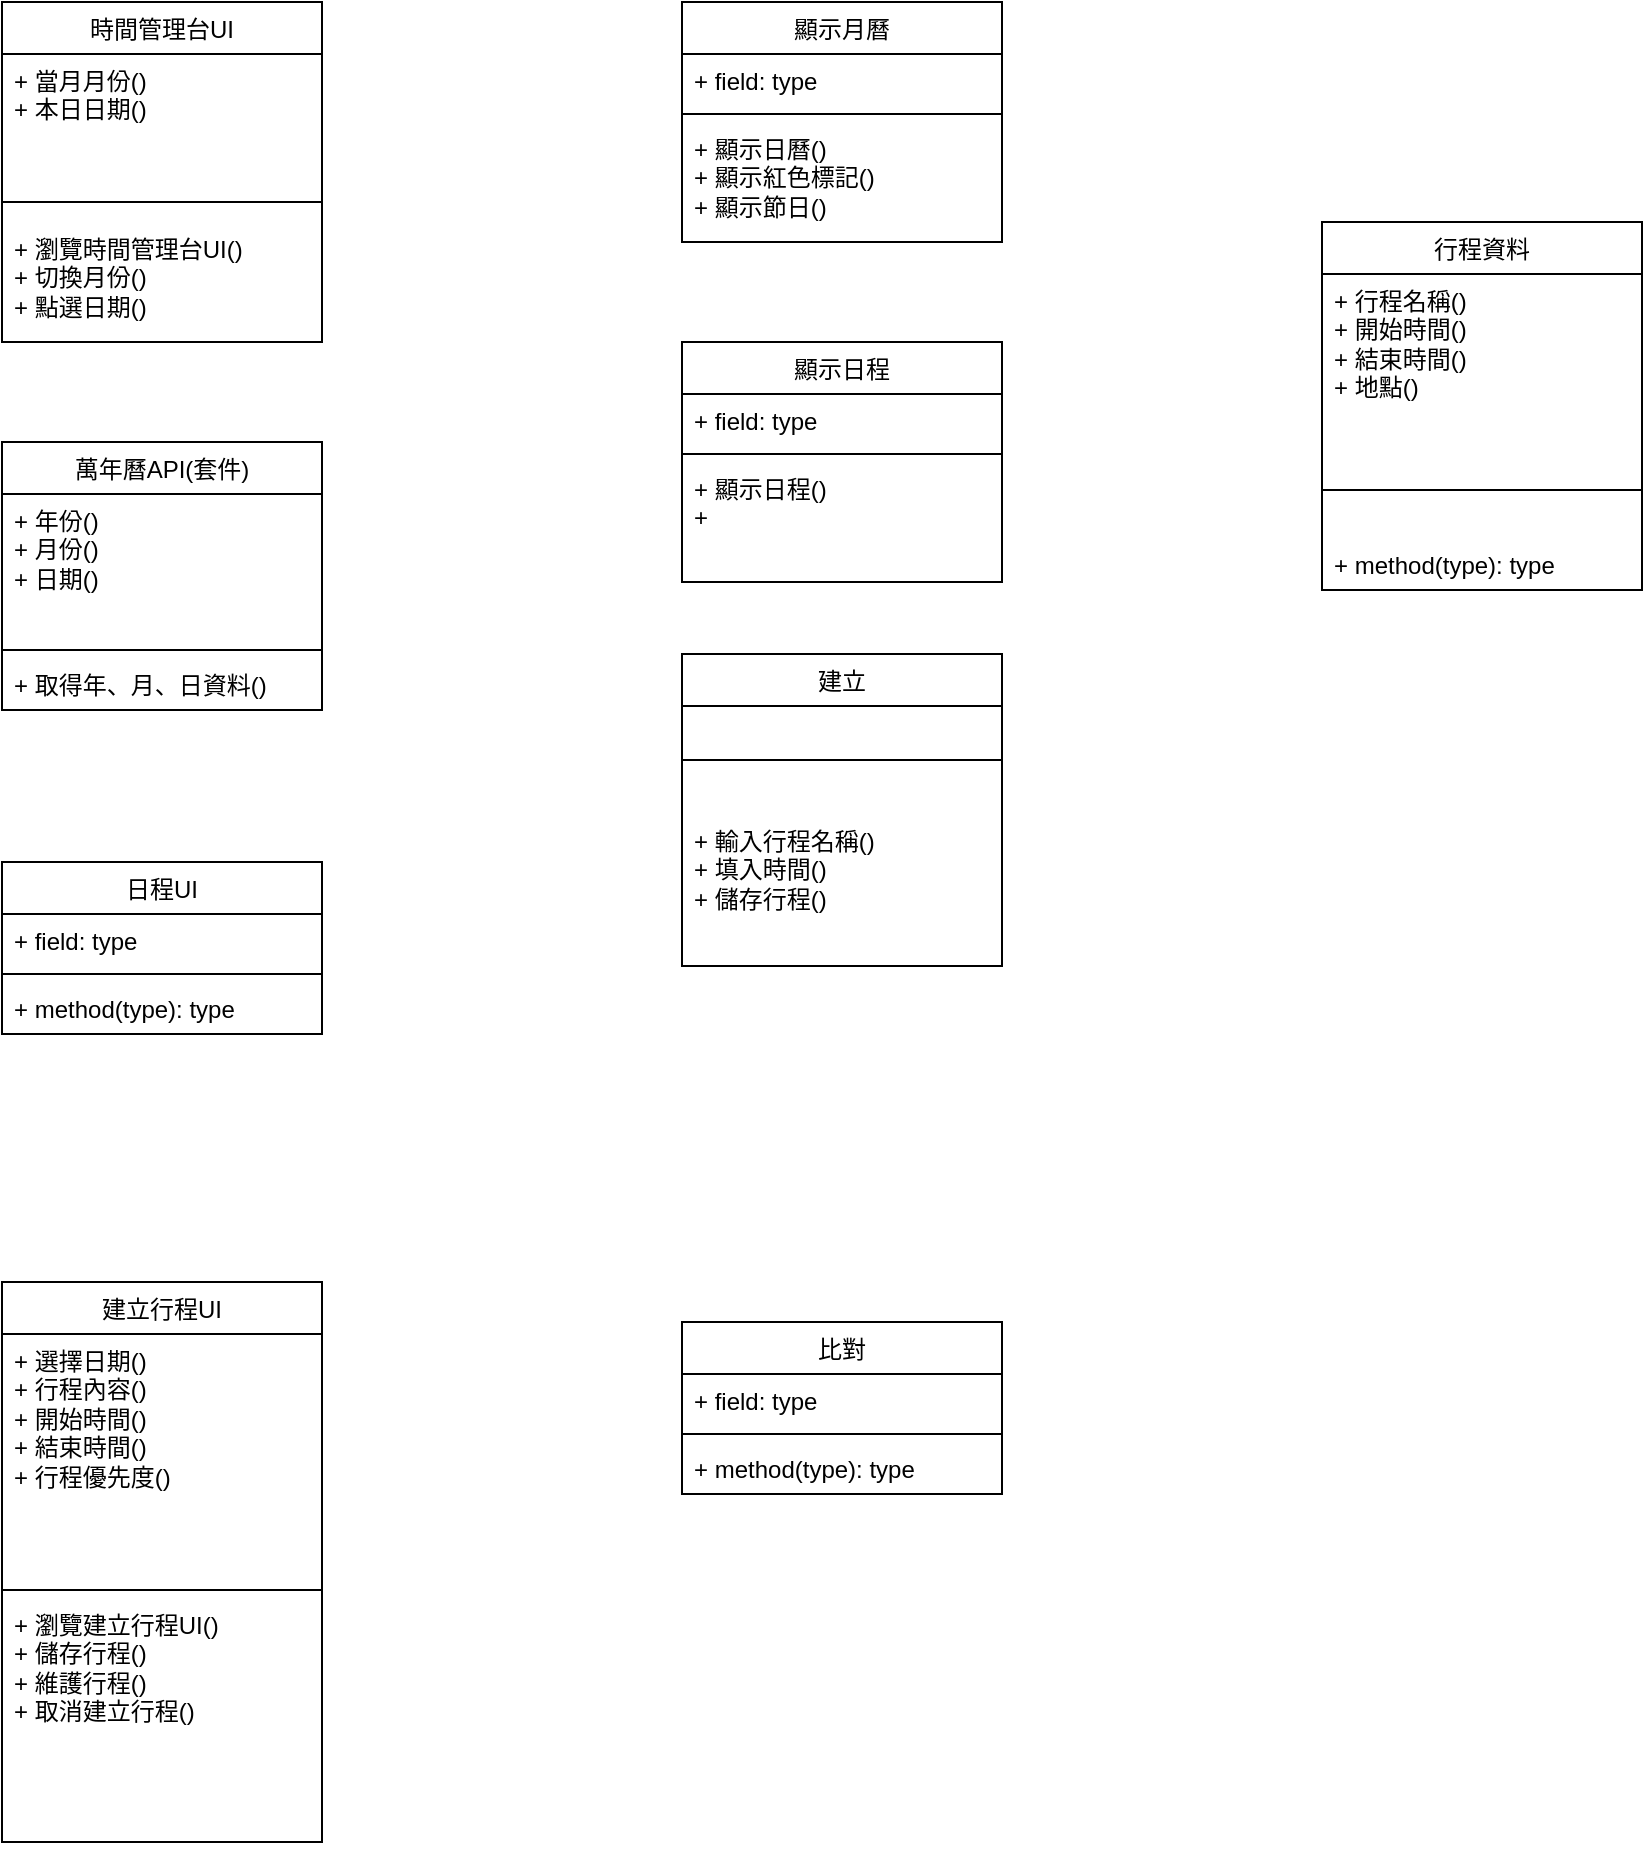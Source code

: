 <mxfile version="26.0.1">
  <diagram name="第 1 页" id="eIiMPYyvMLedgBzBboYV">
    <mxGraphModel dx="1252" dy="694" grid="1" gridSize="10" guides="1" tooltips="1" connect="1" arrows="1" fold="1" page="1" pageScale="1" pageWidth="827" pageHeight="1169" math="0" shadow="0">
      <root>
        <mxCell id="0" />
        <mxCell id="1" parent="0" />
        <mxCell id="1_0gjsVmTq7I0WUmsalu-7" value="&lt;span style=&quot;font-weight: 400;&quot;&gt;時間管理台&lt;/span&gt;&lt;span style=&quot;font-weight: 400;&quot;&gt;UI&lt;/span&gt;" style="swimlane;fontStyle=1;align=center;verticalAlign=top;childLayout=stackLayout;horizontal=1;startSize=26;horizontalStack=0;resizeParent=1;resizeParentMax=0;resizeLast=0;collapsible=1;marginBottom=0;whiteSpace=wrap;html=1;" vertex="1" parent="1">
          <mxGeometry x="40" y="20" width="160" height="170" as="geometry" />
        </mxCell>
        <mxCell id="1_0gjsVmTq7I0WUmsalu-8" value="+ 當月月份()&lt;div&gt;+ 本日日期()&lt;/div&gt;" style="text;strokeColor=none;fillColor=none;align=left;verticalAlign=top;spacingLeft=4;spacingRight=4;overflow=hidden;rotatable=0;points=[[0,0.5],[1,0.5]];portConstraint=eastwest;whiteSpace=wrap;html=1;" vertex="1" parent="1_0gjsVmTq7I0WUmsalu-7">
          <mxGeometry y="26" width="160" height="64" as="geometry" />
        </mxCell>
        <mxCell id="1_0gjsVmTq7I0WUmsalu-9" value="" style="line;strokeWidth=1;fillColor=none;align=left;verticalAlign=middle;spacingTop=-1;spacingLeft=3;spacingRight=3;rotatable=0;labelPosition=right;points=[];portConstraint=eastwest;strokeColor=inherit;" vertex="1" parent="1_0gjsVmTq7I0WUmsalu-7">
          <mxGeometry y="90" width="160" height="20" as="geometry" />
        </mxCell>
        <mxCell id="1_0gjsVmTq7I0WUmsalu-10" value="&lt;div&gt;+ 瀏覽時間管理台UI()&lt;/div&gt;+ 切換月份()&lt;div&gt;+ 點選日期()&lt;/div&gt;" style="text;strokeColor=none;fillColor=none;align=left;verticalAlign=top;spacingLeft=4;spacingRight=4;overflow=hidden;rotatable=0;points=[[0,0.5],[1,0.5]];portConstraint=eastwest;whiteSpace=wrap;html=1;" vertex="1" parent="1_0gjsVmTq7I0WUmsalu-7">
          <mxGeometry y="110" width="160" height="60" as="geometry" />
        </mxCell>
        <mxCell id="1_0gjsVmTq7I0WUmsalu-11" value="&lt;span style=&quot;font-weight: 400;&quot;&gt;萬年曆API(套件)&lt;/span&gt;" style="swimlane;fontStyle=1;align=center;verticalAlign=top;childLayout=stackLayout;horizontal=1;startSize=26;horizontalStack=0;resizeParent=1;resizeParentMax=0;resizeLast=0;collapsible=1;marginBottom=0;whiteSpace=wrap;html=1;" vertex="1" parent="1">
          <mxGeometry x="40" y="240" width="160" height="134" as="geometry" />
        </mxCell>
        <mxCell id="1_0gjsVmTq7I0WUmsalu-12" value="&lt;div&gt;+ 年份()&lt;/div&gt;+ 月份()&lt;div&gt;+ 日期()&lt;/div&gt;" style="text;strokeColor=none;fillColor=none;align=left;verticalAlign=top;spacingLeft=4;spacingRight=4;overflow=hidden;rotatable=0;points=[[0,0.5],[1,0.5]];portConstraint=eastwest;whiteSpace=wrap;html=1;" vertex="1" parent="1_0gjsVmTq7I0WUmsalu-11">
          <mxGeometry y="26" width="160" height="74" as="geometry" />
        </mxCell>
        <mxCell id="1_0gjsVmTq7I0WUmsalu-13" value="" style="line;strokeWidth=1;fillColor=none;align=left;verticalAlign=middle;spacingTop=-1;spacingLeft=3;spacingRight=3;rotatable=0;labelPosition=right;points=[];portConstraint=eastwest;strokeColor=inherit;" vertex="1" parent="1_0gjsVmTq7I0WUmsalu-11">
          <mxGeometry y="100" width="160" height="8" as="geometry" />
        </mxCell>
        <mxCell id="1_0gjsVmTq7I0WUmsalu-14" value="+ 取得年、月、日資料()" style="text;strokeColor=none;fillColor=none;align=left;verticalAlign=top;spacingLeft=4;spacingRight=4;overflow=hidden;rotatable=0;points=[[0,0.5],[1,0.5]];portConstraint=eastwest;whiteSpace=wrap;html=1;" vertex="1" parent="1_0gjsVmTq7I0WUmsalu-11">
          <mxGeometry y="108" width="160" height="26" as="geometry" />
        </mxCell>
        <mxCell id="1_0gjsVmTq7I0WUmsalu-15" value="&lt;span style=&quot;font-weight: 400;&quot;&gt;日程UI&lt;/span&gt;" style="swimlane;fontStyle=1;align=center;verticalAlign=top;childLayout=stackLayout;horizontal=1;startSize=26;horizontalStack=0;resizeParent=1;resizeParentMax=0;resizeLast=0;collapsible=1;marginBottom=0;whiteSpace=wrap;html=1;" vertex="1" parent="1">
          <mxGeometry x="40" y="450" width="160" height="86" as="geometry" />
        </mxCell>
        <mxCell id="1_0gjsVmTq7I0WUmsalu-16" value="+ field: type" style="text;strokeColor=none;fillColor=none;align=left;verticalAlign=top;spacingLeft=4;spacingRight=4;overflow=hidden;rotatable=0;points=[[0,0.5],[1,0.5]];portConstraint=eastwest;whiteSpace=wrap;html=1;" vertex="1" parent="1_0gjsVmTq7I0WUmsalu-15">
          <mxGeometry y="26" width="160" height="26" as="geometry" />
        </mxCell>
        <mxCell id="1_0gjsVmTq7I0WUmsalu-17" value="" style="line;strokeWidth=1;fillColor=none;align=left;verticalAlign=middle;spacingTop=-1;spacingLeft=3;spacingRight=3;rotatable=0;labelPosition=right;points=[];portConstraint=eastwest;strokeColor=inherit;" vertex="1" parent="1_0gjsVmTq7I0WUmsalu-15">
          <mxGeometry y="52" width="160" height="8" as="geometry" />
        </mxCell>
        <mxCell id="1_0gjsVmTq7I0WUmsalu-18" value="+ method(type): type" style="text;strokeColor=none;fillColor=none;align=left;verticalAlign=top;spacingLeft=4;spacingRight=4;overflow=hidden;rotatable=0;points=[[0,0.5],[1,0.5]];portConstraint=eastwest;whiteSpace=wrap;html=1;" vertex="1" parent="1_0gjsVmTq7I0WUmsalu-15">
          <mxGeometry y="60" width="160" height="26" as="geometry" />
        </mxCell>
        <mxCell id="1_0gjsVmTq7I0WUmsalu-19" value="&lt;span style=&quot;font-weight: 400;&quot;&gt;建立行程UI&lt;/span&gt;" style="swimlane;fontStyle=1;align=center;verticalAlign=top;childLayout=stackLayout;horizontal=1;startSize=26;horizontalStack=0;resizeParent=1;resizeParentMax=0;resizeLast=0;collapsible=1;marginBottom=0;whiteSpace=wrap;html=1;" vertex="1" parent="1">
          <mxGeometry x="40" y="660" width="160" height="280" as="geometry" />
        </mxCell>
        <mxCell id="1_0gjsVmTq7I0WUmsalu-20" value="+ 選擇日期()&lt;div&gt;+ 行程內容()&lt;/div&gt;&lt;div&gt;+ 開始時間()&lt;/div&gt;&lt;div&gt;+ 結束時間()&lt;/div&gt;&lt;div&gt;+ 行程優先度()&lt;/div&gt;" style="text;strokeColor=none;fillColor=none;align=left;verticalAlign=top;spacingLeft=4;spacingRight=4;overflow=hidden;rotatable=0;points=[[0,0.5],[1,0.5]];portConstraint=eastwest;whiteSpace=wrap;html=1;" vertex="1" parent="1_0gjsVmTq7I0WUmsalu-19">
          <mxGeometry y="26" width="160" height="124" as="geometry" />
        </mxCell>
        <mxCell id="1_0gjsVmTq7I0WUmsalu-21" value="" style="line;strokeWidth=1;fillColor=none;align=left;verticalAlign=middle;spacingTop=-1;spacingLeft=3;spacingRight=3;rotatable=0;labelPosition=right;points=[];portConstraint=eastwest;strokeColor=inherit;" vertex="1" parent="1_0gjsVmTq7I0WUmsalu-19">
          <mxGeometry y="150" width="160" height="8" as="geometry" />
        </mxCell>
        <mxCell id="1_0gjsVmTq7I0WUmsalu-22" value="+ 瀏覽建立行程UI()&lt;div&gt;+ 儲存行程()&lt;/div&gt;&lt;div&gt;+ 維護行程()&lt;/div&gt;&lt;div&gt;+ 取消建立行程()&lt;/div&gt;" style="text;strokeColor=none;fillColor=none;align=left;verticalAlign=top;spacingLeft=4;spacingRight=4;overflow=hidden;rotatable=0;points=[[0,0.5],[1,0.5]];portConstraint=eastwest;whiteSpace=wrap;html=1;" vertex="1" parent="1_0gjsVmTq7I0WUmsalu-19">
          <mxGeometry y="158" width="160" height="122" as="geometry" />
        </mxCell>
        <mxCell id="1_0gjsVmTq7I0WUmsalu-23" value="&lt;span style=&quot;font-weight: 400;&quot;&gt;顯示月曆&lt;/span&gt;" style="swimlane;fontStyle=1;align=center;verticalAlign=top;childLayout=stackLayout;horizontal=1;startSize=26;horizontalStack=0;resizeParent=1;resizeParentMax=0;resizeLast=0;collapsible=1;marginBottom=0;whiteSpace=wrap;html=1;" vertex="1" parent="1">
          <mxGeometry x="380" y="20" width="160" height="120" as="geometry" />
        </mxCell>
        <mxCell id="1_0gjsVmTq7I0WUmsalu-24" value="+ field: type" style="text;strokeColor=none;fillColor=none;align=left;verticalAlign=top;spacingLeft=4;spacingRight=4;overflow=hidden;rotatable=0;points=[[0,0.5],[1,0.5]];portConstraint=eastwest;whiteSpace=wrap;html=1;" vertex="1" parent="1_0gjsVmTq7I0WUmsalu-23">
          <mxGeometry y="26" width="160" height="26" as="geometry" />
        </mxCell>
        <mxCell id="1_0gjsVmTq7I0WUmsalu-25" value="" style="line;strokeWidth=1;fillColor=none;align=left;verticalAlign=middle;spacingTop=-1;spacingLeft=3;spacingRight=3;rotatable=0;labelPosition=right;points=[];portConstraint=eastwest;strokeColor=inherit;" vertex="1" parent="1_0gjsVmTq7I0WUmsalu-23">
          <mxGeometry y="52" width="160" height="8" as="geometry" />
        </mxCell>
        <mxCell id="1_0gjsVmTq7I0WUmsalu-26" value="+ 顯示日曆()&lt;div&gt;+ 顯示紅色標記()&lt;/div&gt;&lt;div&gt;+ 顯示節日()&lt;/div&gt;" style="text;strokeColor=none;fillColor=none;align=left;verticalAlign=top;spacingLeft=4;spacingRight=4;overflow=hidden;rotatable=0;points=[[0,0.5],[1,0.5]];portConstraint=eastwest;whiteSpace=wrap;html=1;" vertex="1" parent="1_0gjsVmTq7I0WUmsalu-23">
          <mxGeometry y="60" width="160" height="60" as="geometry" />
        </mxCell>
        <mxCell id="1_0gjsVmTq7I0WUmsalu-27" value="&lt;span style=&quot;font-weight: 400;&quot;&gt;顯示日程&lt;/span&gt;" style="swimlane;fontStyle=1;align=center;verticalAlign=top;childLayout=stackLayout;horizontal=1;startSize=26;horizontalStack=0;resizeParent=1;resizeParentMax=0;resizeLast=0;collapsible=1;marginBottom=0;whiteSpace=wrap;html=1;" vertex="1" parent="1">
          <mxGeometry x="380" y="190" width="160" height="120" as="geometry" />
        </mxCell>
        <mxCell id="1_0gjsVmTq7I0WUmsalu-28" value="+ field: type" style="text;strokeColor=none;fillColor=none;align=left;verticalAlign=top;spacingLeft=4;spacingRight=4;overflow=hidden;rotatable=0;points=[[0,0.5],[1,0.5]];portConstraint=eastwest;whiteSpace=wrap;html=1;" vertex="1" parent="1_0gjsVmTq7I0WUmsalu-27">
          <mxGeometry y="26" width="160" height="26" as="geometry" />
        </mxCell>
        <mxCell id="1_0gjsVmTq7I0WUmsalu-29" value="" style="line;strokeWidth=1;fillColor=none;align=left;verticalAlign=middle;spacingTop=-1;spacingLeft=3;spacingRight=3;rotatable=0;labelPosition=right;points=[];portConstraint=eastwest;strokeColor=inherit;" vertex="1" parent="1_0gjsVmTq7I0WUmsalu-27">
          <mxGeometry y="52" width="160" height="8" as="geometry" />
        </mxCell>
        <mxCell id="1_0gjsVmTq7I0WUmsalu-30" value="&lt;div&gt;+ 顯示日程()&lt;/div&gt;&lt;div&gt;+&amp;nbsp;&lt;br&gt;&lt;div&gt;&lt;br&gt;&lt;/div&gt;&lt;/div&gt;" style="text;strokeColor=none;fillColor=none;align=left;verticalAlign=top;spacingLeft=4;spacingRight=4;overflow=hidden;rotatable=0;points=[[0,0.5],[1,0.5]];portConstraint=eastwest;whiteSpace=wrap;html=1;" vertex="1" parent="1_0gjsVmTq7I0WUmsalu-27">
          <mxGeometry y="60" width="160" height="60" as="geometry" />
        </mxCell>
        <mxCell id="1_0gjsVmTq7I0WUmsalu-32" value="&lt;span style=&quot;font-weight: 400;&quot;&gt;建立&lt;/span&gt;" style="swimlane;fontStyle=1;align=center;verticalAlign=top;childLayout=stackLayout;horizontal=1;startSize=26;horizontalStack=0;resizeParent=1;resizeParentMax=0;resizeLast=0;collapsible=1;marginBottom=0;whiteSpace=wrap;html=1;" vertex="1" parent="1">
          <mxGeometry x="380" y="346" width="160" height="156" as="geometry" />
        </mxCell>
        <mxCell id="1_0gjsVmTq7I0WUmsalu-34" value="" style="line;strokeWidth=1;fillColor=none;align=left;verticalAlign=middle;spacingTop=-1;spacingLeft=3;spacingRight=3;rotatable=0;labelPosition=right;points=[];portConstraint=eastwest;strokeColor=inherit;" vertex="1" parent="1_0gjsVmTq7I0WUmsalu-32">
          <mxGeometry y="26" width="160" height="54" as="geometry" />
        </mxCell>
        <mxCell id="1_0gjsVmTq7I0WUmsalu-35" value="+&amp;nbsp;輸入行程名稱()&lt;div&gt;+ 填入時間()&lt;/div&gt;&lt;div&gt;+&amp;nbsp;儲存行程()&lt;/div&gt;" style="text;strokeColor=none;fillColor=none;align=left;verticalAlign=top;spacingLeft=4;spacingRight=4;overflow=hidden;rotatable=0;points=[[0,0.5],[1,0.5]];portConstraint=eastwest;whiteSpace=wrap;html=1;" vertex="1" parent="1_0gjsVmTq7I0WUmsalu-32">
          <mxGeometry y="80" width="160" height="76" as="geometry" />
        </mxCell>
        <mxCell id="1_0gjsVmTq7I0WUmsalu-36" value="&lt;span style=&quot;font-weight: 400;&quot;&gt;比對&lt;/span&gt;" style="swimlane;fontStyle=1;align=center;verticalAlign=top;childLayout=stackLayout;horizontal=1;startSize=26;horizontalStack=0;resizeParent=1;resizeParentMax=0;resizeLast=0;collapsible=1;marginBottom=0;whiteSpace=wrap;html=1;" vertex="1" parent="1">
          <mxGeometry x="380" y="680" width="160" height="86" as="geometry" />
        </mxCell>
        <mxCell id="1_0gjsVmTq7I0WUmsalu-37" value="+ field: type" style="text;strokeColor=none;fillColor=none;align=left;verticalAlign=top;spacingLeft=4;spacingRight=4;overflow=hidden;rotatable=0;points=[[0,0.5],[1,0.5]];portConstraint=eastwest;whiteSpace=wrap;html=1;" vertex="1" parent="1_0gjsVmTq7I0WUmsalu-36">
          <mxGeometry y="26" width="160" height="26" as="geometry" />
        </mxCell>
        <mxCell id="1_0gjsVmTq7I0WUmsalu-38" value="" style="line;strokeWidth=1;fillColor=none;align=left;verticalAlign=middle;spacingTop=-1;spacingLeft=3;spacingRight=3;rotatable=0;labelPosition=right;points=[];portConstraint=eastwest;strokeColor=inherit;" vertex="1" parent="1_0gjsVmTq7I0WUmsalu-36">
          <mxGeometry y="52" width="160" height="8" as="geometry" />
        </mxCell>
        <mxCell id="1_0gjsVmTq7I0WUmsalu-39" value="+ method(type): type" style="text;strokeColor=none;fillColor=none;align=left;verticalAlign=top;spacingLeft=4;spacingRight=4;overflow=hidden;rotatable=0;points=[[0,0.5],[1,0.5]];portConstraint=eastwest;whiteSpace=wrap;html=1;" vertex="1" parent="1_0gjsVmTq7I0WUmsalu-36">
          <mxGeometry y="60" width="160" height="26" as="geometry" />
        </mxCell>
        <mxCell id="1_0gjsVmTq7I0WUmsalu-40" value="&lt;span style=&quot;font-weight: 400;&quot;&gt;行程資料&lt;/span&gt;" style="swimlane;fontStyle=1;align=center;verticalAlign=top;childLayout=stackLayout;horizontal=1;startSize=26;horizontalStack=0;resizeParent=1;resizeParentMax=0;resizeLast=0;collapsible=1;marginBottom=0;whiteSpace=wrap;html=1;" vertex="1" parent="1">
          <mxGeometry x="700" y="130" width="160" height="184" as="geometry" />
        </mxCell>
        <mxCell id="1_0gjsVmTq7I0WUmsalu-41" value="+&amp;nbsp;&lt;span style=&quot;background-color: transparent; color: light-dark(rgb(0, 0, 0), rgb(255, 255, 255));&quot;&gt;行程名稱()&lt;/span&gt;&lt;div&gt;&lt;span style=&quot;background-color: transparent; color: light-dark(rgb(0, 0, 0), rgb(255, 255, 255));&quot;&gt;+ 開始時間()&lt;/span&gt;&lt;/div&gt;&lt;div&gt;&lt;span style=&quot;background-color: transparent; color: light-dark(rgb(0, 0, 0), rgb(255, 255, 255));&quot;&gt;+ 結束時間()&amp;nbsp;&lt;/span&gt;&lt;/div&gt;&lt;div&gt;&lt;span style=&quot;background-color: transparent; color: light-dark(rgb(0, 0, 0), rgb(255, 255, 255));&quot;&gt;+ 地點()&lt;/span&gt;&lt;/div&gt;" style="text;strokeColor=none;fillColor=none;align=left;verticalAlign=top;spacingLeft=4;spacingRight=4;overflow=hidden;rotatable=0;points=[[0,0.5],[1,0.5]];portConstraint=eastwest;whiteSpace=wrap;html=1;" vertex="1" parent="1_0gjsVmTq7I0WUmsalu-40">
          <mxGeometry y="26" width="160" height="84" as="geometry" />
        </mxCell>
        <mxCell id="1_0gjsVmTq7I0WUmsalu-42" value="" style="line;strokeWidth=1;fillColor=none;align=left;verticalAlign=middle;spacingTop=-1;spacingLeft=3;spacingRight=3;rotatable=0;labelPosition=right;points=[];portConstraint=eastwest;strokeColor=inherit;" vertex="1" parent="1_0gjsVmTq7I0WUmsalu-40">
          <mxGeometry y="110" width="160" height="48" as="geometry" />
        </mxCell>
        <mxCell id="1_0gjsVmTq7I0WUmsalu-43" value="+ method(type): type" style="text;strokeColor=none;fillColor=none;align=left;verticalAlign=top;spacingLeft=4;spacingRight=4;overflow=hidden;rotatable=0;points=[[0,0.5],[1,0.5]];portConstraint=eastwest;whiteSpace=wrap;html=1;" vertex="1" parent="1_0gjsVmTq7I0WUmsalu-40">
          <mxGeometry y="158" width="160" height="26" as="geometry" />
        </mxCell>
      </root>
    </mxGraphModel>
  </diagram>
</mxfile>
